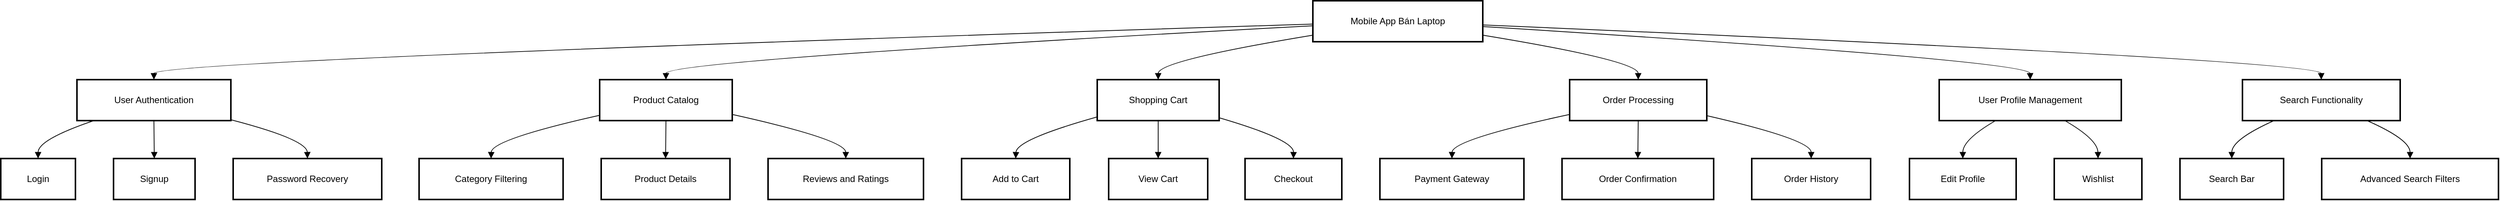 <mxfile version="26.2.13">
  <diagram name="Trang-1" id="Sj79cyOfVJ__T9_NzDig">
    <mxGraphModel>
      <root>
        <mxCell id="0" />
        <mxCell id="1" parent="0" />
        <mxCell id="2" value="Mobile App Bán Laptop" style="whiteSpace=wrap;strokeWidth=2;" vertex="1" parent="1">
          <mxGeometry x="1730" y="8" width="223" height="54" as="geometry" />
        </mxCell>
        <mxCell id="3" value="User Authentication" style="whiteSpace=wrap;strokeWidth=2;" vertex="1" parent="1">
          <mxGeometry x="108" y="112" width="202" height="54" as="geometry" />
        </mxCell>
        <mxCell id="4" value="Product Catalog" style="whiteSpace=wrap;strokeWidth=2;" vertex="1" parent="1">
          <mxGeometry x="794" y="112" width="174" height="54" as="geometry" />
        </mxCell>
        <mxCell id="5" value="Shopping Cart" style="whiteSpace=wrap;strokeWidth=2;" vertex="1" parent="1">
          <mxGeometry x="1447" y="112" width="160" height="54" as="geometry" />
        </mxCell>
        <mxCell id="6" value="Order Processing" style="whiteSpace=wrap;strokeWidth=2;" vertex="1" parent="1">
          <mxGeometry x="2067" y="112" width="180" height="54" as="geometry" />
        </mxCell>
        <mxCell id="7" value="User Profile Management" style="whiteSpace=wrap;strokeWidth=2;" vertex="1" parent="1">
          <mxGeometry x="2552" y="112" width="239" height="54" as="geometry" />
        </mxCell>
        <mxCell id="8" value="Search Functionality" style="whiteSpace=wrap;strokeWidth=2;" vertex="1" parent="1">
          <mxGeometry x="2950" y="112" width="207" height="54" as="geometry" />
        </mxCell>
        <mxCell id="9" value="Login" style="whiteSpace=wrap;strokeWidth=2;" vertex="1" parent="1">
          <mxGeometry x="8" y="216" width="98" height="54" as="geometry" />
        </mxCell>
        <mxCell id="10" value="Signup" style="whiteSpace=wrap;strokeWidth=2;" vertex="1" parent="1">
          <mxGeometry x="156" y="216" width="107" height="54" as="geometry" />
        </mxCell>
        <mxCell id="11" value="Password Recovery" style="whiteSpace=wrap;strokeWidth=2;" vertex="1" parent="1">
          <mxGeometry x="313" y="216" width="195" height="54" as="geometry" />
        </mxCell>
        <mxCell id="12" value="Category Filtering" style="whiteSpace=wrap;strokeWidth=2;" vertex="1" parent="1">
          <mxGeometry x="557" y="216" width="189" height="54" as="geometry" />
        </mxCell>
        <mxCell id="13" value="Product Details" style="whiteSpace=wrap;strokeWidth=2;" vertex="1" parent="1">
          <mxGeometry x="796" y="216" width="169" height="54" as="geometry" />
        </mxCell>
        <mxCell id="14" value="Reviews and Ratings" style="whiteSpace=wrap;strokeWidth=2;" vertex="1" parent="1">
          <mxGeometry x="1015" y="216" width="204" height="54" as="geometry" />
        </mxCell>
        <mxCell id="15" value="Add to Cart" style="whiteSpace=wrap;strokeWidth=2;" vertex="1" parent="1">
          <mxGeometry x="1269" y="216" width="142" height="54" as="geometry" />
        </mxCell>
        <mxCell id="16" value="View Cart" style="whiteSpace=wrap;strokeWidth=2;" vertex="1" parent="1">
          <mxGeometry x="1462" y="216" width="130" height="54" as="geometry" />
        </mxCell>
        <mxCell id="17" value="Checkout" style="whiteSpace=wrap;strokeWidth=2;" vertex="1" parent="1">
          <mxGeometry x="1641" y="216" width="127" height="54" as="geometry" />
        </mxCell>
        <mxCell id="18" value="Payment Gateway" style="whiteSpace=wrap;strokeWidth=2;" vertex="1" parent="1">
          <mxGeometry x="1818" y="216" width="189" height="54" as="geometry" />
        </mxCell>
        <mxCell id="19" value="Order Confirmation" style="whiteSpace=wrap;strokeWidth=2;" vertex="1" parent="1">
          <mxGeometry x="2057" y="216" width="199" height="54" as="geometry" />
        </mxCell>
        <mxCell id="20" value="Order History" style="whiteSpace=wrap;strokeWidth=2;" vertex="1" parent="1">
          <mxGeometry x="2306" y="216" width="156" height="54" as="geometry" />
        </mxCell>
        <mxCell id="21" value="Edit Profile" style="whiteSpace=wrap;strokeWidth=2;" vertex="1" parent="1">
          <mxGeometry x="2513" y="216" width="140" height="54" as="geometry" />
        </mxCell>
        <mxCell id="22" value="Wishlist" style="whiteSpace=wrap;strokeWidth=2;" vertex="1" parent="1">
          <mxGeometry x="2703" y="216" width="115" height="54" as="geometry" />
        </mxCell>
        <mxCell id="23" value="Search Bar" style="whiteSpace=wrap;strokeWidth=2;" vertex="1" parent="1">
          <mxGeometry x="2868" y="216" width="136" height="54" as="geometry" />
        </mxCell>
        <mxCell id="24" value="Advanced Search Filters" style="whiteSpace=wrap;strokeWidth=2;" vertex="1" parent="1">
          <mxGeometry x="3054" y="216" width="232" height="54" as="geometry" />
        </mxCell>
        <mxCell id="25" value="" style="curved=1;startArrow=none;endArrow=block;exitX=0;exitY=0.57;entryX=0.5;entryY=0;" edge="1" parent="1" source="2" target="3">
          <mxGeometry relative="1" as="geometry">
            <Array as="points">
              <mxPoint x="209" y="87" />
            </Array>
          </mxGeometry>
        </mxCell>
        <mxCell id="26" value="" style="curved=1;startArrow=none;endArrow=block;exitX=0;exitY=0.61;entryX=0.5;entryY=0;" edge="1" parent="1" source="2" target="4">
          <mxGeometry relative="1" as="geometry">
            <Array as="points">
              <mxPoint x="881" y="87" />
            </Array>
          </mxGeometry>
        </mxCell>
        <mxCell id="27" value="" style="curved=1;startArrow=none;endArrow=block;exitX=0;exitY=0.84;entryX=0.5;entryY=0;" edge="1" parent="1" source="2" target="5">
          <mxGeometry relative="1" as="geometry">
            <Array as="points">
              <mxPoint x="1527" y="87" />
            </Array>
          </mxGeometry>
        </mxCell>
        <mxCell id="28" value="" style="curved=1;startArrow=none;endArrow=block;exitX=1;exitY=0.84;entryX=0.5;entryY=0;" edge="1" parent="1" source="2" target="6">
          <mxGeometry relative="1" as="geometry">
            <Array as="points">
              <mxPoint x="2157" y="87" />
            </Array>
          </mxGeometry>
        </mxCell>
        <mxCell id="29" value="" style="curved=1;startArrow=none;endArrow=block;exitX=1;exitY=0.63;entryX=0.5;entryY=0;" edge="1" parent="1" source="2" target="7">
          <mxGeometry relative="1" as="geometry">
            <Array as="points">
              <mxPoint x="2671" y="87" />
            </Array>
          </mxGeometry>
        </mxCell>
        <mxCell id="30" value="" style="curved=1;startArrow=none;endArrow=block;exitX=1;exitY=0.59;entryX=0.5;entryY=0;" edge="1" parent="1" source="2" target="8">
          <mxGeometry relative="1" as="geometry">
            <Array as="points">
              <mxPoint x="3053" y="87" />
            </Array>
          </mxGeometry>
        </mxCell>
        <mxCell id="31" value="" style="curved=1;startArrow=none;endArrow=block;exitX=0.11;exitY=1;entryX=0.5;entryY=0;" edge="1" parent="1" source="3" target="9">
          <mxGeometry relative="1" as="geometry">
            <Array as="points">
              <mxPoint x="57" y="191" />
            </Array>
          </mxGeometry>
        </mxCell>
        <mxCell id="32" value="" style="curved=1;startArrow=none;endArrow=block;exitX=0.5;exitY=1;entryX=0.5;entryY=0;" edge="1" parent="1" source="3" target="10">
          <mxGeometry relative="1" as="geometry">
            <Array as="points" />
          </mxGeometry>
        </mxCell>
        <mxCell id="33" value="" style="curved=1;startArrow=none;endArrow=block;exitX=1;exitY=0.98;entryX=0.5;entryY=0;" edge="1" parent="1" source="3" target="11">
          <mxGeometry relative="1" as="geometry">
            <Array as="points">
              <mxPoint x="410" y="191" />
            </Array>
          </mxGeometry>
        </mxCell>
        <mxCell id="34" value="" style="curved=1;startArrow=none;endArrow=block;exitX=0;exitY=0.87;entryX=0.5;entryY=0;" edge="1" parent="1" source="4" target="12">
          <mxGeometry relative="1" as="geometry">
            <Array as="points">
              <mxPoint x="652" y="191" />
            </Array>
          </mxGeometry>
        </mxCell>
        <mxCell id="35" value="" style="curved=1;startArrow=none;endArrow=block;exitX=0.5;exitY=1;entryX=0.5;entryY=0;" edge="1" parent="1" source="4" target="13">
          <mxGeometry relative="1" as="geometry">
            <Array as="points" />
          </mxGeometry>
        </mxCell>
        <mxCell id="36" value="" style="curved=1;startArrow=none;endArrow=block;exitX=1;exitY=0.85;entryX=0.5;entryY=0;" edge="1" parent="1" source="4" target="14">
          <mxGeometry relative="1" as="geometry">
            <Array as="points">
              <mxPoint x="1117" y="191" />
            </Array>
          </mxGeometry>
        </mxCell>
        <mxCell id="37" value="" style="curved=1;startArrow=none;endArrow=block;exitX=0;exitY=0.91;entryX=0.5;entryY=0;" edge="1" parent="1" source="5" target="15">
          <mxGeometry relative="1" as="geometry">
            <Array as="points">
              <mxPoint x="1341" y="191" />
            </Array>
          </mxGeometry>
        </mxCell>
        <mxCell id="38" value="" style="curved=1;startArrow=none;endArrow=block;exitX=0.5;exitY=1;entryX=0.5;entryY=0;" edge="1" parent="1" source="5" target="16">
          <mxGeometry relative="1" as="geometry">
            <Array as="points" />
          </mxGeometry>
        </mxCell>
        <mxCell id="39" value="" style="curved=1;startArrow=none;endArrow=block;exitX=1;exitY=0.93;entryX=0.5;entryY=0;" edge="1" parent="1" source="5" target="17">
          <mxGeometry relative="1" as="geometry">
            <Array as="points">
              <mxPoint x="1705" y="191" />
            </Array>
          </mxGeometry>
        </mxCell>
        <mxCell id="40" value="" style="curved=1;startArrow=none;endArrow=block;exitX=0;exitY=0.85;entryX=0.5;entryY=0;" edge="1" parent="1" source="6" target="18">
          <mxGeometry relative="1" as="geometry">
            <Array as="points">
              <mxPoint x="1913" y="191" />
            </Array>
          </mxGeometry>
        </mxCell>
        <mxCell id="41" value="" style="curved=1;startArrow=none;endArrow=block;exitX=0.5;exitY=1;entryX=0.5;entryY=0;" edge="1" parent="1" source="6" target="19">
          <mxGeometry relative="1" as="geometry">
            <Array as="points" />
          </mxGeometry>
        </mxCell>
        <mxCell id="42" value="" style="curved=1;startArrow=none;endArrow=block;exitX=1;exitY=0.88;entryX=0.5;entryY=0;" edge="1" parent="1" source="6" target="20">
          <mxGeometry relative="1" as="geometry">
            <Array as="points">
              <mxPoint x="2384" y="191" />
            </Array>
          </mxGeometry>
        </mxCell>
        <mxCell id="43" value="" style="curved=1;startArrow=none;endArrow=block;exitX=0.31;exitY=1;entryX=0.5;entryY=0;" edge="1" parent="1" source="7" target="21">
          <mxGeometry relative="1" as="geometry">
            <Array as="points">
              <mxPoint x="2583" y="191" />
            </Array>
          </mxGeometry>
        </mxCell>
        <mxCell id="44" value="" style="curved=1;startArrow=none;endArrow=block;exitX=0.69;exitY=1;entryX=0.5;entryY=0;" edge="1" parent="1" source="7" target="22">
          <mxGeometry relative="1" as="geometry">
            <Array as="points">
              <mxPoint x="2760" y="191" />
            </Array>
          </mxGeometry>
        </mxCell>
        <mxCell id="45" value="" style="curved=1;startArrow=none;endArrow=block;exitX=0.2;exitY=1;entryX=0.5;entryY=0;" edge="1" parent="1" source="8" target="23">
          <mxGeometry relative="1" as="geometry">
            <Array as="points">
              <mxPoint x="2936" y="191" />
            </Array>
          </mxGeometry>
        </mxCell>
        <mxCell id="46" value="" style="curved=1;startArrow=none;endArrow=block;exitX=0.79;exitY=1;entryX=0.5;entryY=0;" edge="1" parent="1" source="8" target="24">
          <mxGeometry relative="1" as="geometry">
            <Array as="points">
              <mxPoint x="3170" y="191" />
            </Array>
          </mxGeometry>
        </mxCell>
      </root>
    </mxGraphModel>
  </diagram>
</mxfile>
